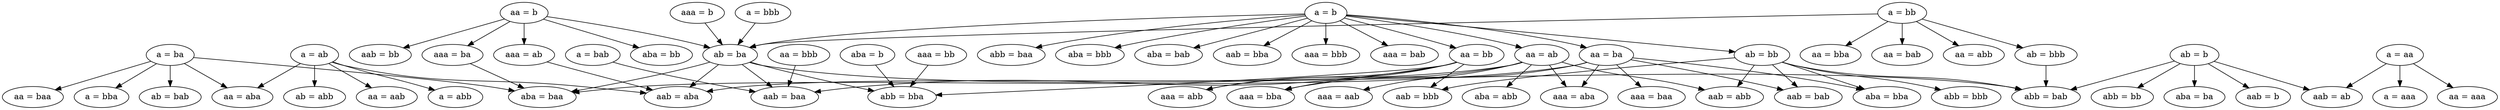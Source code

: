 digraph finite_state_machine {
	rankdir=TB;
	node [shape = ellipse];
	"aaa = ab" -> "aab = aba"
	"a = aa" -> "aab = ab"
	"a = aa" -> "aa = aaa"
	"a = aa" -> "a = aaa"
	"aa = ab" -> "aba = abb"
	"aa = ab" -> "aab = abb"
	"aa = ab" -> "aab = aba"
	"aa = ab" -> "aaa = abb"
	"aa = ab" -> "aaa = aba"
	"aa = ab" -> "aaa = aab"
	"a = bbb" -> "ab = ba"
	"a = bb" -> "ab = bbb"
	"a = bb" -> "ab = ba"
	"a = bb" -> "aa = bba"
	"a = bb" -> "aa = bab"
	"a = bb" -> "aa = abb"
	"a = ab" -> "ab = abb"
	"a = ab" -> "aab = aba"
	"a = ab" -> "aa = aba"
	"a = ab" -> "aa = aab"
	"a = ab" -> "a = abb"
	"ab = bb" -> "abb = bbb"
	"ab = bb" -> "abb = bab"
	"ab = bb" -> "aba = bba"
	"ab = bb" -> "aab = bbb"
	"ab = bb" -> "aab = bab"
	"ab = bb" -> "aab = abb"
	"ab = ba" -> "abb = bba"
	"ab = ba" -> "abb = bab"
	"ab = ba" -> "aba = baa"
	"ab = ba" -> "aab = baa"
	"ab = ba" -> "aab = aba"
	"aa = b" -> "aba = bb"
	"aa = b" -> "ab = ba"
	"aa = b" -> "aab = bb"
	"aa = b" -> "aaa = ba"
	"aa = b" -> "aaa = ab"
	"aa = bb" -> "abb = bba"
	"aa = bb" -> "aab = bbb"
	"aa = bb" -> "aab = baa"
	"aa = bb" -> "aaa = bba"
	"aa = bb" -> "aaa = abb"
	"aaa = bb" -> "abb = bba"
	"a = bab" -> "aab = baa"
	"ab = bbb" -> "abb = bab"
	"aa = bbb" -> "aab = baa"
	"a = b" -> "abb = baa"
	"a = b" -> "aba = bbb"
	"a = b" -> "aba = bab"
	"a = b" -> "ab = bb"
	"a = b" -> "ab = ba"
	"a = b" -> "aab = bba"
	"a = b" -> "aaa = bbb"
	"a = b" -> "aaa = bab"
	"a = b" -> "aa = bb"
	"a = b" -> "aa = ba"
	"a = b" -> "aa = ab"
	"a = ba" -> "aba = baa"
	"a = ba" -> "ab = bab"
	"a = ba" -> "aa = baa"
	"a = ba" -> "aa = aba"
	"a = ba" -> "a = bba"
	"ab = b" -> "abb = bb"
	"ab = b" -> "abb = bab"
	"ab = b" -> "aba = ba"
	"ab = b" -> "aab = b"
	"ab = b" -> "aab = ab"
	"aaa = ba" -> "aba = baa"
	"aa = ba" -> "aba = bba"
	"aa = ba" -> "aba = baa"
	"aa = ba" -> "aab = bab"
	"aa = ba" -> "aaa = bba"
	"aa = ba" -> "aaa = baa"
	"aa = ba" -> "aaa = aba"
	"aaa = b" -> "ab = ba"
	"aba = b" -> "abb = bba"
}